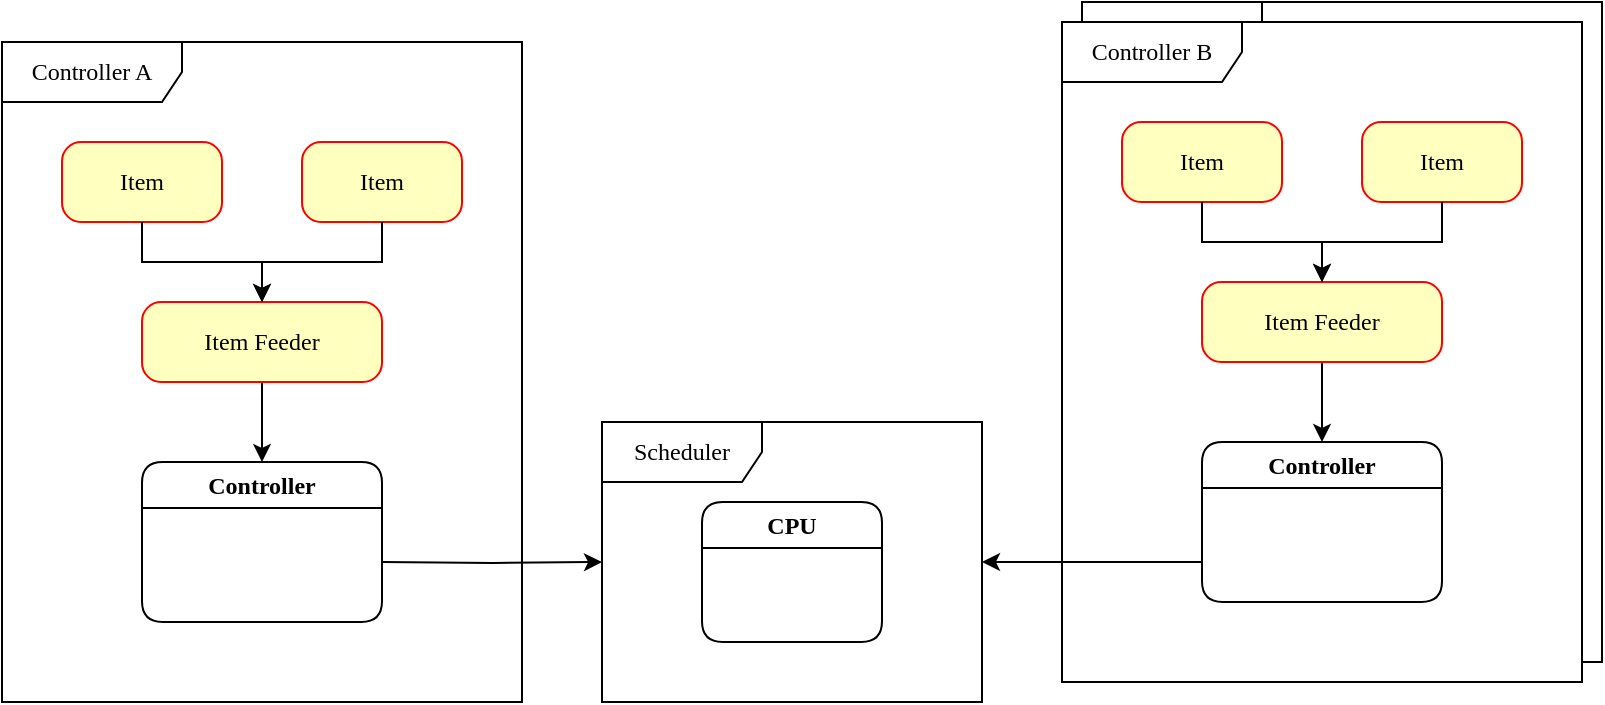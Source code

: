 <mxfile version="21.3.2" type="device">
  <diagram name="Page-1" id="58cdce13-f638-feb5-8d6f-7d28b1aa9fa0">
    <mxGraphModel dx="1728" dy="948" grid="1" gridSize="10" guides="1" tooltips="1" connect="1" arrows="1" fold="1" page="1" pageScale="1" pageWidth="1100" pageHeight="850" background="none" math="0" shadow="0">
      <root>
        <mxCell id="0" />
        <mxCell id="1" parent="0" />
        <mxCell id="tFWM2L7V4vZcry6N8jXN-78" value="" style="group;fillColor=#FFFFFF;" vertex="1" connectable="0" parent="1">
          <mxGeometry x="880" y="50" width="260" height="330" as="geometry" />
        </mxCell>
        <mxCell id="tFWM2L7V4vZcry6N8jXN-79" value="Controller X" style="shape=umlFrame;whiteSpace=wrap;html=1;rounded=1;shadow=0;comic=0;labelBackgroundColor=none;strokeWidth=1;fontFamily=Verdana;fontSize=12;align=center;width=90;height=30;" vertex="1" parent="tFWM2L7V4vZcry6N8jXN-78">
          <mxGeometry width="260" height="330" as="geometry" />
        </mxCell>
        <mxCell id="tFWM2L7V4vZcry6N8jXN-80" value="&lt;div&gt;Item&lt;/div&gt;" style="rounded=1;whiteSpace=wrap;html=1;arcSize=24;fillColor=#ffffc0;strokeColor=#ff0000;shadow=0;comic=0;labelBackgroundColor=none;fontFamily=Verdana;fontSize=12;fontColor=#000000;align=center;" vertex="1" parent="tFWM2L7V4vZcry6N8jXN-78">
          <mxGeometry x="30" y="50" width="80" height="40" as="geometry" />
        </mxCell>
        <mxCell id="tFWM2L7V4vZcry6N8jXN-81" value="&lt;div&gt;Item&lt;/div&gt;" style="rounded=1;whiteSpace=wrap;html=1;arcSize=24;fillColor=#ffffc0;strokeColor=#ff0000;shadow=0;comic=0;labelBackgroundColor=none;fontFamily=Verdana;fontSize=12;fontColor=#000000;align=center;" vertex="1" parent="tFWM2L7V4vZcry6N8jXN-78">
          <mxGeometry x="150" y="50" width="80" height="40" as="geometry" />
        </mxCell>
        <mxCell id="tFWM2L7V4vZcry6N8jXN-82" value="&lt;div&gt;Controller&lt;/div&gt;" style="swimlane;whiteSpace=wrap;html=1;rounded=1;shadow=0;comic=0;labelBackgroundColor=none;strokeWidth=1;fontFamily=Verdana;fontSize=12;align=center;" vertex="1" parent="tFWM2L7V4vZcry6N8jXN-78">
          <mxGeometry x="70" y="210" width="120" height="80" as="geometry" />
        </mxCell>
        <mxCell id="tFWM2L7V4vZcry6N8jXN-83" style="edgeStyle=orthogonalEdgeStyle;rounded=0;orthogonalLoop=1;jettySize=auto;html=1;exitX=0.5;exitY=1;exitDx=0;exitDy=0;" edge="1" parent="tFWM2L7V4vZcry6N8jXN-78" source="tFWM2L7V4vZcry6N8jXN-84" target="tFWM2L7V4vZcry6N8jXN-82">
          <mxGeometry relative="1" as="geometry" />
        </mxCell>
        <mxCell id="tFWM2L7V4vZcry6N8jXN-84" value="Item Feeder" style="rounded=1;whiteSpace=wrap;html=1;arcSize=24;fillColor=#ffffc0;strokeColor=#ff0000;shadow=0;comic=0;labelBackgroundColor=none;fontFamily=Verdana;fontSize=12;fontColor=#000000;align=center;" vertex="1" parent="tFWM2L7V4vZcry6N8jXN-78">
          <mxGeometry x="70" y="130" width="120" height="40" as="geometry" />
        </mxCell>
        <mxCell id="tFWM2L7V4vZcry6N8jXN-85" style="edgeStyle=orthogonalEdgeStyle;rounded=0;orthogonalLoop=1;jettySize=auto;html=1;exitX=0.5;exitY=1;exitDx=0;exitDy=0;entryX=0.5;entryY=0;entryDx=0;entryDy=0;" edge="1" parent="tFWM2L7V4vZcry6N8jXN-78" source="tFWM2L7V4vZcry6N8jXN-80" target="tFWM2L7V4vZcry6N8jXN-84">
          <mxGeometry relative="1" as="geometry">
            <mxPoint x="129" y="170" as="targetPoint" />
          </mxGeometry>
        </mxCell>
        <mxCell id="tFWM2L7V4vZcry6N8jXN-86" style="edgeStyle=orthogonalEdgeStyle;rounded=0;orthogonalLoop=1;jettySize=auto;html=1;exitX=0.5;exitY=1;exitDx=0;exitDy=0;entryX=0.5;entryY=0;entryDx=0;entryDy=0;" edge="1" parent="tFWM2L7V4vZcry6N8jXN-78" source="tFWM2L7V4vZcry6N8jXN-81" target="tFWM2L7V4vZcry6N8jXN-84">
          <mxGeometry relative="1" as="geometry">
            <mxPoint x="129" y="170" as="targetPoint" />
          </mxGeometry>
        </mxCell>
        <mxCell id="tFWM2L7V4vZcry6N8jXN-53" value="" style="group;fillColor=#FFFFFF;" vertex="1" connectable="0" parent="1">
          <mxGeometry x="340" y="70" width="260" height="330" as="geometry" />
        </mxCell>
        <mxCell id="tFWM2L7V4vZcry6N8jXN-54" value="Controller A" style="shape=umlFrame;whiteSpace=wrap;html=1;rounded=1;shadow=0;comic=0;labelBackgroundColor=none;strokeWidth=1;fontFamily=Verdana;fontSize=12;align=center;width=90;height=30;" vertex="1" parent="tFWM2L7V4vZcry6N8jXN-53">
          <mxGeometry width="260" height="330" as="geometry" />
        </mxCell>
        <mxCell id="tFWM2L7V4vZcry6N8jXN-55" value="&lt;div&gt;Item&lt;/div&gt;" style="rounded=1;whiteSpace=wrap;html=1;arcSize=24;fillColor=#ffffc0;strokeColor=#ff0000;shadow=0;comic=0;labelBackgroundColor=none;fontFamily=Verdana;fontSize=12;fontColor=#000000;align=center;" vertex="1" parent="tFWM2L7V4vZcry6N8jXN-53">
          <mxGeometry x="30" y="50" width="80" height="40" as="geometry" />
        </mxCell>
        <mxCell id="tFWM2L7V4vZcry6N8jXN-56" value="&lt;div&gt;Item&lt;/div&gt;" style="rounded=1;whiteSpace=wrap;html=1;arcSize=24;fillColor=#ffffc0;strokeColor=#ff0000;shadow=0;comic=0;labelBackgroundColor=none;fontFamily=Verdana;fontSize=12;fontColor=#000000;align=center;" vertex="1" parent="tFWM2L7V4vZcry6N8jXN-53">
          <mxGeometry x="150" y="50" width="80" height="40" as="geometry" />
        </mxCell>
        <mxCell id="tFWM2L7V4vZcry6N8jXN-57" value="&lt;div&gt;Controller&lt;/div&gt;" style="swimlane;whiteSpace=wrap;html=1;rounded=1;shadow=0;comic=0;labelBackgroundColor=none;strokeWidth=1;fontFamily=Verdana;fontSize=12;align=center;" vertex="1" parent="tFWM2L7V4vZcry6N8jXN-53">
          <mxGeometry x="70" y="210" width="120" height="80" as="geometry" />
        </mxCell>
        <mxCell id="tFWM2L7V4vZcry6N8jXN-58" style="edgeStyle=orthogonalEdgeStyle;rounded=0;orthogonalLoop=1;jettySize=auto;html=1;exitX=0.5;exitY=1;exitDx=0;exitDy=0;" edge="1" parent="tFWM2L7V4vZcry6N8jXN-53" source="tFWM2L7V4vZcry6N8jXN-59" target="tFWM2L7V4vZcry6N8jXN-57">
          <mxGeometry relative="1" as="geometry" />
        </mxCell>
        <mxCell id="tFWM2L7V4vZcry6N8jXN-59" value="Item Feeder" style="rounded=1;whiteSpace=wrap;html=1;arcSize=24;fillColor=#ffffc0;strokeColor=#ff0000;shadow=0;comic=0;labelBackgroundColor=none;fontFamily=Verdana;fontSize=12;fontColor=#000000;align=center;" vertex="1" parent="tFWM2L7V4vZcry6N8jXN-53">
          <mxGeometry x="70" y="130" width="120" height="40" as="geometry" />
        </mxCell>
        <mxCell id="tFWM2L7V4vZcry6N8jXN-60" style="edgeStyle=orthogonalEdgeStyle;rounded=0;orthogonalLoop=1;jettySize=auto;html=1;exitX=0.5;exitY=1;exitDx=0;exitDy=0;entryX=0.5;entryY=0;entryDx=0;entryDy=0;" edge="1" parent="tFWM2L7V4vZcry6N8jXN-53" source="tFWM2L7V4vZcry6N8jXN-55" target="tFWM2L7V4vZcry6N8jXN-59">
          <mxGeometry relative="1" as="geometry">
            <mxPoint x="129" y="170" as="targetPoint" />
          </mxGeometry>
        </mxCell>
        <mxCell id="tFWM2L7V4vZcry6N8jXN-61" style="edgeStyle=orthogonalEdgeStyle;rounded=0;orthogonalLoop=1;jettySize=auto;html=1;exitX=0.5;exitY=1;exitDx=0;exitDy=0;entryX=0.5;entryY=0;entryDx=0;entryDy=0;" edge="1" parent="tFWM2L7V4vZcry6N8jXN-53" source="tFWM2L7V4vZcry6N8jXN-56" target="tFWM2L7V4vZcry6N8jXN-59">
          <mxGeometry relative="1" as="geometry">
            <mxPoint x="129" y="170" as="targetPoint" />
          </mxGeometry>
        </mxCell>
        <mxCell id="tFWM2L7V4vZcry6N8jXN-62" value="" style="group;fillColor=#FFFFFF;" vertex="1" connectable="0" parent="1">
          <mxGeometry x="870" y="60" width="260" height="330" as="geometry" />
        </mxCell>
        <mxCell id="tFWM2L7V4vZcry6N8jXN-63" value="Controller B" style="shape=umlFrame;whiteSpace=wrap;html=1;rounded=1;shadow=0;comic=0;labelBackgroundColor=none;strokeWidth=1;fontFamily=Verdana;fontSize=12;align=center;width=90;height=30;" vertex="1" parent="tFWM2L7V4vZcry6N8jXN-62">
          <mxGeometry width="260" height="330" as="geometry" />
        </mxCell>
        <mxCell id="tFWM2L7V4vZcry6N8jXN-64" value="&lt;div&gt;Item&lt;/div&gt;" style="rounded=1;whiteSpace=wrap;html=1;arcSize=24;fillColor=#ffffc0;strokeColor=#ff0000;shadow=0;comic=0;labelBackgroundColor=none;fontFamily=Verdana;fontSize=12;fontColor=#000000;align=center;" vertex="1" parent="tFWM2L7V4vZcry6N8jXN-62">
          <mxGeometry x="30" y="50" width="80" height="40" as="geometry" />
        </mxCell>
        <mxCell id="tFWM2L7V4vZcry6N8jXN-65" value="&lt;div&gt;Item&lt;/div&gt;" style="rounded=1;whiteSpace=wrap;html=1;arcSize=24;fillColor=#ffffc0;strokeColor=#ff0000;shadow=0;comic=0;labelBackgroundColor=none;fontFamily=Verdana;fontSize=12;fontColor=#000000;align=center;" vertex="1" parent="tFWM2L7V4vZcry6N8jXN-62">
          <mxGeometry x="150" y="50" width="80" height="40" as="geometry" />
        </mxCell>
        <mxCell id="tFWM2L7V4vZcry6N8jXN-66" value="&lt;div&gt;Controller&lt;/div&gt;" style="swimlane;whiteSpace=wrap;html=1;rounded=1;shadow=0;comic=0;labelBackgroundColor=none;strokeWidth=1;fontFamily=Verdana;fontSize=12;align=center;" vertex="1" parent="tFWM2L7V4vZcry6N8jXN-62">
          <mxGeometry x="70" y="210" width="120" height="80" as="geometry" />
        </mxCell>
        <mxCell id="tFWM2L7V4vZcry6N8jXN-67" style="edgeStyle=orthogonalEdgeStyle;rounded=0;orthogonalLoop=1;jettySize=auto;html=1;exitX=0.5;exitY=1;exitDx=0;exitDy=0;" edge="1" parent="tFWM2L7V4vZcry6N8jXN-62" source="tFWM2L7V4vZcry6N8jXN-68" target="tFWM2L7V4vZcry6N8jXN-66">
          <mxGeometry relative="1" as="geometry" />
        </mxCell>
        <mxCell id="tFWM2L7V4vZcry6N8jXN-68" value="Item Feeder" style="rounded=1;whiteSpace=wrap;html=1;arcSize=24;fillColor=#ffffc0;strokeColor=#ff0000;shadow=0;comic=0;labelBackgroundColor=none;fontFamily=Verdana;fontSize=12;fontColor=#000000;align=center;" vertex="1" parent="tFWM2L7V4vZcry6N8jXN-62">
          <mxGeometry x="70" y="130" width="120" height="40" as="geometry" />
        </mxCell>
        <mxCell id="tFWM2L7V4vZcry6N8jXN-69" style="edgeStyle=orthogonalEdgeStyle;rounded=0;orthogonalLoop=1;jettySize=auto;html=1;exitX=0.5;exitY=1;exitDx=0;exitDy=0;entryX=0.5;entryY=0;entryDx=0;entryDy=0;" edge="1" parent="tFWM2L7V4vZcry6N8jXN-62" source="tFWM2L7V4vZcry6N8jXN-64" target="tFWM2L7V4vZcry6N8jXN-68">
          <mxGeometry relative="1" as="geometry">
            <mxPoint x="129" y="170" as="targetPoint" />
          </mxGeometry>
        </mxCell>
        <mxCell id="tFWM2L7V4vZcry6N8jXN-70" style="edgeStyle=orthogonalEdgeStyle;rounded=0;orthogonalLoop=1;jettySize=auto;html=1;exitX=0.5;exitY=1;exitDx=0;exitDy=0;entryX=0.5;entryY=0;entryDx=0;entryDy=0;" edge="1" parent="tFWM2L7V4vZcry6N8jXN-62" source="tFWM2L7V4vZcry6N8jXN-65" target="tFWM2L7V4vZcry6N8jXN-68">
          <mxGeometry relative="1" as="geometry">
            <mxPoint x="129" y="170" as="targetPoint" />
          </mxGeometry>
        </mxCell>
        <mxCell id="tFWM2L7V4vZcry6N8jXN-74" value="" style="group;fillColor=#FFFFFF;" vertex="1" connectable="0" parent="1">
          <mxGeometry x="640" y="260" width="190" height="140" as="geometry" />
        </mxCell>
        <mxCell id="tFWM2L7V4vZcry6N8jXN-71" value="Scheduler" style="shape=umlFrame;whiteSpace=wrap;html=1;rounded=1;shadow=0;comic=0;labelBackgroundColor=none;strokeWidth=1;fontFamily=Verdana;fontSize=12;align=center;width=80;height=30;fillColor=default;fillStyle=solid;" vertex="1" parent="tFWM2L7V4vZcry6N8jXN-74">
          <mxGeometry width="190" height="140" as="geometry" />
        </mxCell>
        <mxCell id="tFWM2L7V4vZcry6N8jXN-72" value="&lt;div&gt;CPU&lt;/div&gt;" style="swimlane;whiteSpace=wrap;html=1;rounded=1;shadow=0;comic=0;labelBackgroundColor=none;strokeWidth=1;fontFamily=Verdana;fontSize=12;align=center;startSize=23;" vertex="1" parent="tFWM2L7V4vZcry6N8jXN-74">
          <mxGeometry x="50" y="40" width="90" height="70" as="geometry" />
        </mxCell>
        <mxCell id="tFWM2L7V4vZcry6N8jXN-76" style="edgeStyle=orthogonalEdgeStyle;rounded=0;orthogonalLoop=1;jettySize=auto;html=1;" edge="1" parent="1" target="tFWM2L7V4vZcry6N8jXN-71">
          <mxGeometry relative="1" as="geometry">
            <mxPoint x="530" y="330" as="sourcePoint" />
            <Array as="points" />
          </mxGeometry>
        </mxCell>
        <mxCell id="tFWM2L7V4vZcry6N8jXN-77" style="edgeStyle=orthogonalEdgeStyle;rounded=0;orthogonalLoop=1;jettySize=auto;html=1;" edge="1" parent="1" source="tFWM2L7V4vZcry6N8jXN-66" target="tFWM2L7V4vZcry6N8jXN-71">
          <mxGeometry relative="1" as="geometry">
            <Array as="points">
              <mxPoint x="920" y="330" />
              <mxPoint x="920" y="330" />
            </Array>
          </mxGeometry>
        </mxCell>
      </root>
    </mxGraphModel>
  </diagram>
</mxfile>
